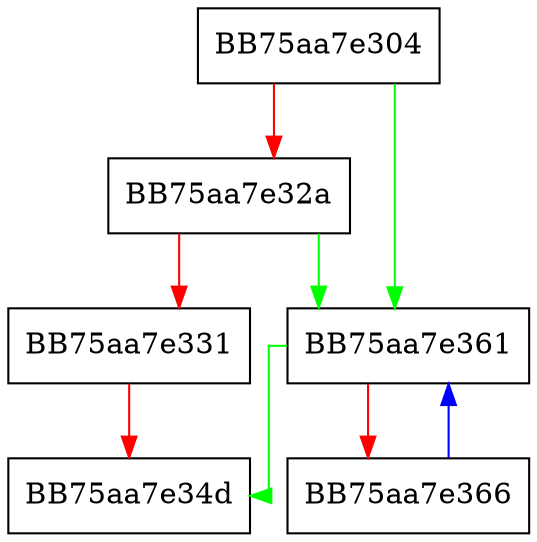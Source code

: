 digraph erase {
  node [shape="box"];
  graph [splines=ortho];
  BB75aa7e304 -> BB75aa7e361 [color="green"];
  BB75aa7e304 -> BB75aa7e32a [color="red"];
  BB75aa7e32a -> BB75aa7e361 [color="green"];
  BB75aa7e32a -> BB75aa7e331 [color="red"];
  BB75aa7e331 -> BB75aa7e34d [color="red"];
  BB75aa7e361 -> BB75aa7e34d [color="green"];
  BB75aa7e361 -> BB75aa7e366 [color="red"];
  BB75aa7e366 -> BB75aa7e361 [color="blue"];
}